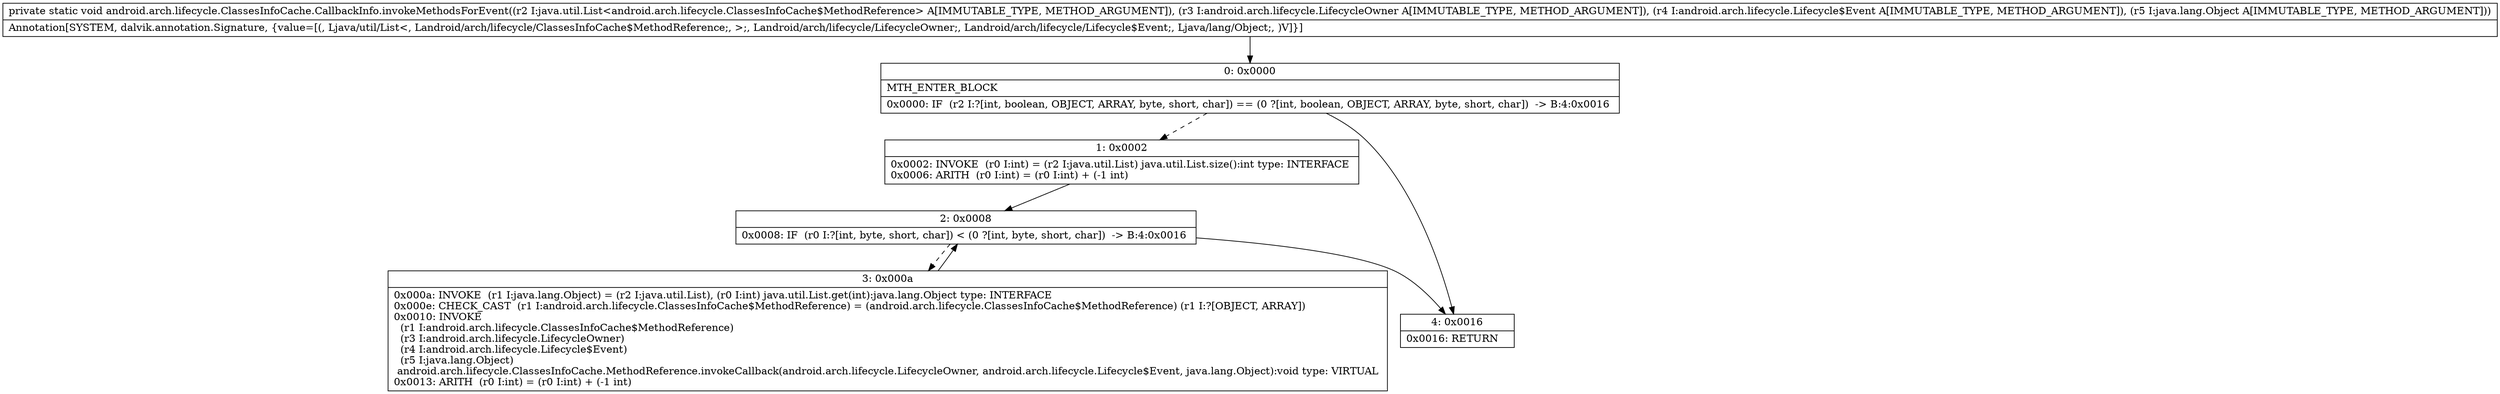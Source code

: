 digraph "CFG forandroid.arch.lifecycle.ClassesInfoCache.CallbackInfo.invokeMethodsForEvent(Ljava\/util\/List;Landroid\/arch\/lifecycle\/LifecycleOwner;Landroid\/arch\/lifecycle\/Lifecycle$Event;Ljava\/lang\/Object;)V" {
Node_0 [shape=record,label="{0\:\ 0x0000|MTH_ENTER_BLOCK\l|0x0000: IF  (r2 I:?[int, boolean, OBJECT, ARRAY, byte, short, char]) == (0 ?[int, boolean, OBJECT, ARRAY, byte, short, char])  \-\> B:4:0x0016 \l}"];
Node_1 [shape=record,label="{1\:\ 0x0002|0x0002: INVOKE  (r0 I:int) = (r2 I:java.util.List) java.util.List.size():int type: INTERFACE \l0x0006: ARITH  (r0 I:int) = (r0 I:int) + (\-1 int) \l}"];
Node_2 [shape=record,label="{2\:\ 0x0008|0x0008: IF  (r0 I:?[int, byte, short, char]) \< (0 ?[int, byte, short, char])  \-\> B:4:0x0016 \l}"];
Node_3 [shape=record,label="{3\:\ 0x000a|0x000a: INVOKE  (r1 I:java.lang.Object) = (r2 I:java.util.List), (r0 I:int) java.util.List.get(int):java.lang.Object type: INTERFACE \l0x000e: CHECK_CAST  (r1 I:android.arch.lifecycle.ClassesInfoCache$MethodReference) = (android.arch.lifecycle.ClassesInfoCache$MethodReference) (r1 I:?[OBJECT, ARRAY]) \l0x0010: INVOKE  \l  (r1 I:android.arch.lifecycle.ClassesInfoCache$MethodReference)\l  (r3 I:android.arch.lifecycle.LifecycleOwner)\l  (r4 I:android.arch.lifecycle.Lifecycle$Event)\l  (r5 I:java.lang.Object)\l android.arch.lifecycle.ClassesInfoCache.MethodReference.invokeCallback(android.arch.lifecycle.LifecycleOwner, android.arch.lifecycle.Lifecycle$Event, java.lang.Object):void type: VIRTUAL \l0x0013: ARITH  (r0 I:int) = (r0 I:int) + (\-1 int) \l}"];
Node_4 [shape=record,label="{4\:\ 0x0016|0x0016: RETURN   \l}"];
MethodNode[shape=record,label="{private static void android.arch.lifecycle.ClassesInfoCache.CallbackInfo.invokeMethodsForEvent((r2 I:java.util.List\<android.arch.lifecycle.ClassesInfoCache$MethodReference\> A[IMMUTABLE_TYPE, METHOD_ARGUMENT]), (r3 I:android.arch.lifecycle.LifecycleOwner A[IMMUTABLE_TYPE, METHOD_ARGUMENT]), (r4 I:android.arch.lifecycle.Lifecycle$Event A[IMMUTABLE_TYPE, METHOD_ARGUMENT]), (r5 I:java.lang.Object A[IMMUTABLE_TYPE, METHOD_ARGUMENT]))  | Annotation[SYSTEM, dalvik.annotation.Signature, \{value=[(, Ljava\/util\/List\<, Landroid\/arch\/lifecycle\/ClassesInfoCache$MethodReference;, \>;, Landroid\/arch\/lifecycle\/LifecycleOwner;, Landroid\/arch\/lifecycle\/Lifecycle$Event;, Ljava\/lang\/Object;, )V]\}]\l}"];
MethodNode -> Node_0;
Node_0 -> Node_1[style=dashed];
Node_0 -> Node_4;
Node_1 -> Node_2;
Node_2 -> Node_3[style=dashed];
Node_2 -> Node_4;
Node_3 -> Node_2;
}

